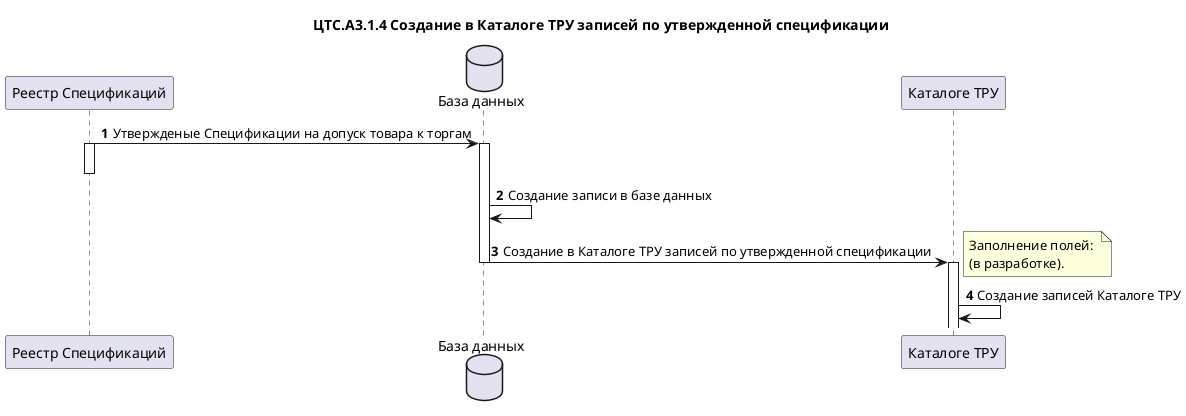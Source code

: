 @startuml "ЦТС.А3.1 Допуск товара к торгам"
title "ЦТС.А3.1.4 Создание в Каталоге ТРУ записей по утвержденной спецификации"
participant "Реестр Спецификаций" as Specification
database "База данных" as Database
participant "Каталоге ТРУ" as Communication

autonumber

Specification->Database: Утвержденые Спецификации на допуск товара к торгам
activate Specification
deactivate Specification
activate Database

Database->Database: Создание записи в базе данных

Database->Communication: Создание в Каталоге ТРУ записей по утвержденной спецификации
deactivate Database

activate Communication
note right
    Заполнение полей: 
    (в разработке).
end note
Communication->Communication: Создание записей Каталоге ТРУ 
@enduml